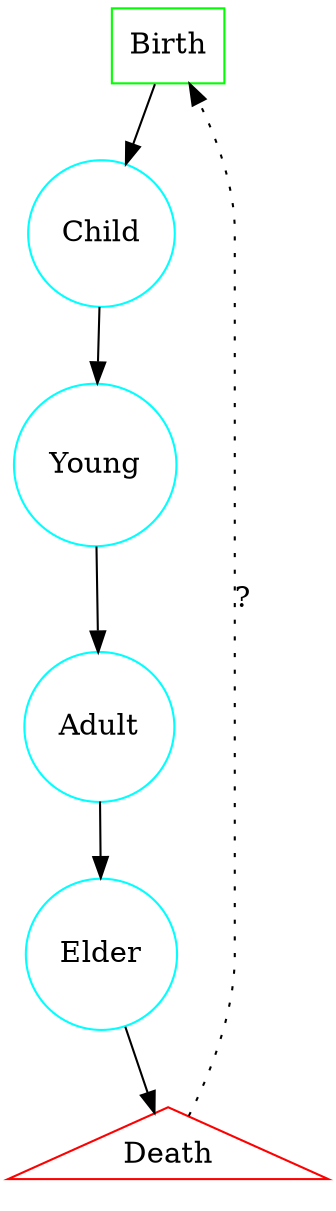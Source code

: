 digraph Life {
Birth [shape=box, color=green];
Child [shape=circle, color=cyan];
Young [shape=circle, color=cyan];
Adult [shape=circle, color=cyan];
Elder [shape=circle, color=cyan];
Death [shape=triangle, color=red];
Birth -> Child;
Child -> Young;
Young -> Adult;
Adult -> Elder;
Elder -> Death;
Death -> Birth [label="?", style=dotted]
}